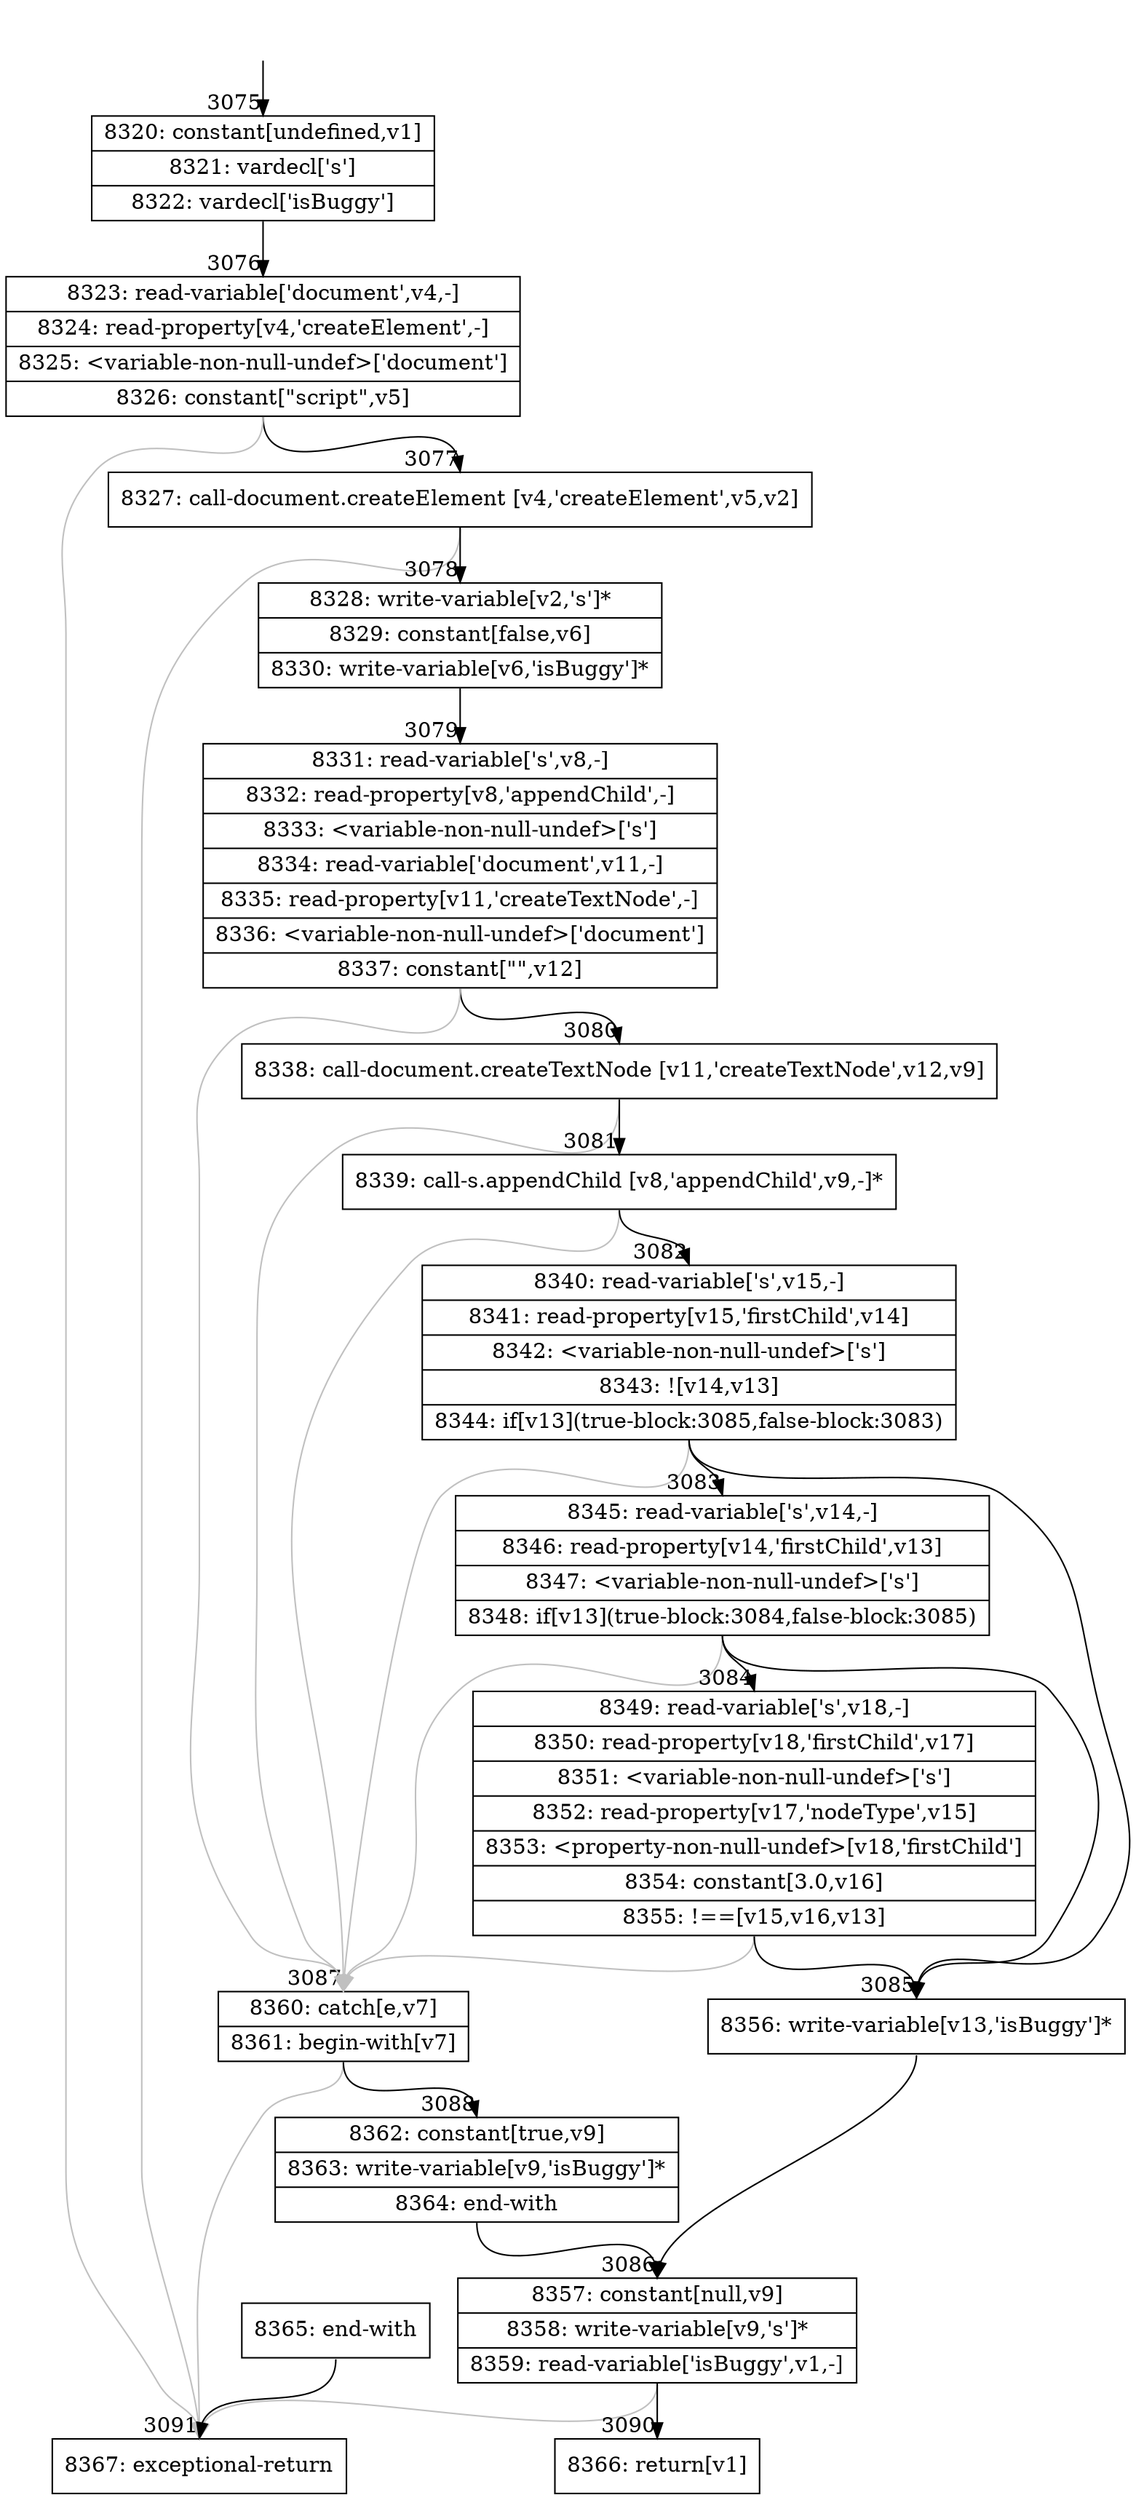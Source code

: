 digraph {
rankdir="TD"
BB_entry273[shape=none,label=""];
BB_entry273 -> BB3075 [tailport=s, headport=n, headlabel="    3075"]
BB3075 [shape=record label="{8320: constant[undefined,v1]|8321: vardecl['s']|8322: vardecl['isBuggy']}" ] 
BB3075 -> BB3076 [tailport=s, headport=n, headlabel="      3076"]
BB3076 [shape=record label="{8323: read-variable['document',v4,-]|8324: read-property[v4,'createElement',-]|8325: \<variable-non-null-undef\>['document']|8326: constant[\"script\",v5]}" ] 
BB3076 -> BB3077 [tailport=s, headport=n, headlabel="      3077"]
BB3076 -> BB3091 [tailport=s, headport=n, color=gray, headlabel="      3091"]
BB3077 [shape=record label="{8327: call-document.createElement [v4,'createElement',v5,v2]}" ] 
BB3077 -> BB3078 [tailport=s, headport=n, headlabel="      3078"]
BB3077 -> BB3091 [tailport=s, headport=n, color=gray]
BB3078 [shape=record label="{8328: write-variable[v2,'s']*|8329: constant[false,v6]|8330: write-variable[v6,'isBuggy']*}" ] 
BB3078 -> BB3079 [tailport=s, headport=n, headlabel="      3079"]
BB3079 [shape=record label="{8331: read-variable['s',v8,-]|8332: read-property[v8,'appendChild',-]|8333: \<variable-non-null-undef\>['s']|8334: read-variable['document',v11,-]|8335: read-property[v11,'createTextNode',-]|8336: \<variable-non-null-undef\>['document']|8337: constant[\"\",v12]}" ] 
BB3079 -> BB3080 [tailport=s, headport=n, headlabel="      3080"]
BB3079 -> BB3087 [tailport=s, headport=n, color=gray, headlabel="      3087"]
BB3080 [shape=record label="{8338: call-document.createTextNode [v11,'createTextNode',v12,v9]}" ] 
BB3080 -> BB3081 [tailport=s, headport=n, headlabel="      3081"]
BB3080 -> BB3087 [tailport=s, headport=n, color=gray]
BB3081 [shape=record label="{8339: call-s.appendChild [v8,'appendChild',v9,-]*}" ] 
BB3081 -> BB3082 [tailport=s, headport=n, headlabel="      3082"]
BB3081 -> BB3087 [tailport=s, headport=n, color=gray]
BB3082 [shape=record label="{8340: read-variable['s',v15,-]|8341: read-property[v15,'firstChild',v14]|8342: \<variable-non-null-undef\>['s']|8343: ![v14,v13]|8344: if[v13](true-block:3085,false-block:3083)}" ] 
BB3082 -> BB3085 [tailport=s, headport=n, headlabel="      3085"]
BB3082 -> BB3083 [tailport=s, headport=n, headlabel="      3083"]
BB3082 -> BB3087 [tailport=s, headport=n, color=gray]
BB3083 [shape=record label="{8345: read-variable['s',v14,-]|8346: read-property[v14,'firstChild',v13]|8347: \<variable-non-null-undef\>['s']|8348: if[v13](true-block:3084,false-block:3085)}" ] 
BB3083 -> BB3085 [tailport=s, headport=n]
BB3083 -> BB3084 [tailport=s, headport=n, headlabel="      3084"]
BB3083 -> BB3087 [tailport=s, headport=n, color=gray]
BB3084 [shape=record label="{8349: read-variable['s',v18,-]|8350: read-property[v18,'firstChild',v17]|8351: \<variable-non-null-undef\>['s']|8352: read-property[v17,'nodeType',v15]|8353: \<property-non-null-undef\>[v18,'firstChild']|8354: constant[3.0,v16]|8355: !==[v15,v16,v13]}" ] 
BB3084 -> BB3085 [tailport=s, headport=n]
BB3084 -> BB3087 [tailport=s, headport=n, color=gray]
BB3085 [shape=record label="{8356: write-variable[v13,'isBuggy']*}" ] 
BB3085 -> BB3086 [tailport=s, headport=n, headlabel="      3086"]
BB3086 [shape=record label="{8357: constant[null,v9]|8358: write-variable[v9,'s']*|8359: read-variable['isBuggy',v1,-]}" ] 
BB3086 -> BB3090 [tailport=s, headport=n, headlabel="      3090"]
BB3086 -> BB3091 [tailport=s, headport=n, color=gray]
BB3087 [shape=record label="{8360: catch[e,v7]|8361: begin-with[v7]}" ] 
BB3087 -> BB3088 [tailport=s, headport=n, headlabel="      3088"]
BB3087 -> BB3091 [tailport=s, headport=n, color=gray]
BB3088 [shape=record label="{8362: constant[true,v9]|8363: write-variable[v9,'isBuggy']*|8364: end-with}" ] 
BB3088 -> BB3086 [tailport=s, headport=n]
BB3089 [shape=record label="{8365: end-with}" ] 
BB3089 -> BB3091 [tailport=s, headport=n]
BB3090 [shape=record label="{8366: return[v1]}" ] 
BB3091 [shape=record label="{8367: exceptional-return}" ] 
//#$~ 2239
}
